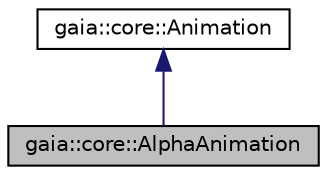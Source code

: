 digraph G
{
  edge [fontname="Helvetica",fontsize="10",labelfontname="Helvetica",labelfontsize="10"];
  node [fontname="Helvetica",fontsize="10",shape=record];
  Node1 [label="gaia::core::AlphaAnimation",height=0.2,width=0.4,color="black", fillcolor="grey75", style="filled" fontcolor="black"];
  Node2 -> Node1 [dir=back,color="midnightblue",fontsize="10",style="solid",fontname="Helvetica"];
  Node2 [label="gaia::core::Animation",height=0.2,width=0.4,color="black", fillcolor="white", style="filled",URL="$d2/d03/classgaia_1_1core_1_1_animation.html",tooltip="Abstraction for an Animation that can be applied to Widget, Surfaces, or other objects."];
}
